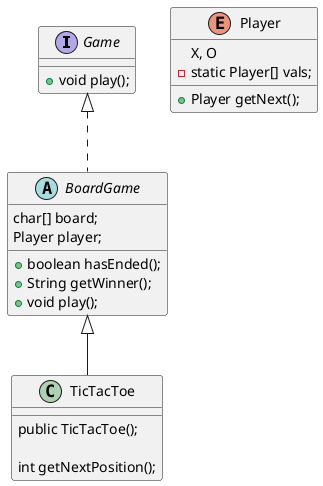@startuml
'https://plantuml.com/class-diagram

interface Game{
    + void play();
}

abstract class BoardGame implements Game{
    char[] board;
    Player player;
    + boolean hasEnded();
    + String getWinner();
    + void play();

}

class TicTacToe extends BoardGame{
    public TicTacToe();

    int getNextPosition();

}

enum Player{
    X, O
    - static Player[] vals;
    + Player getNext();
}

@enduml